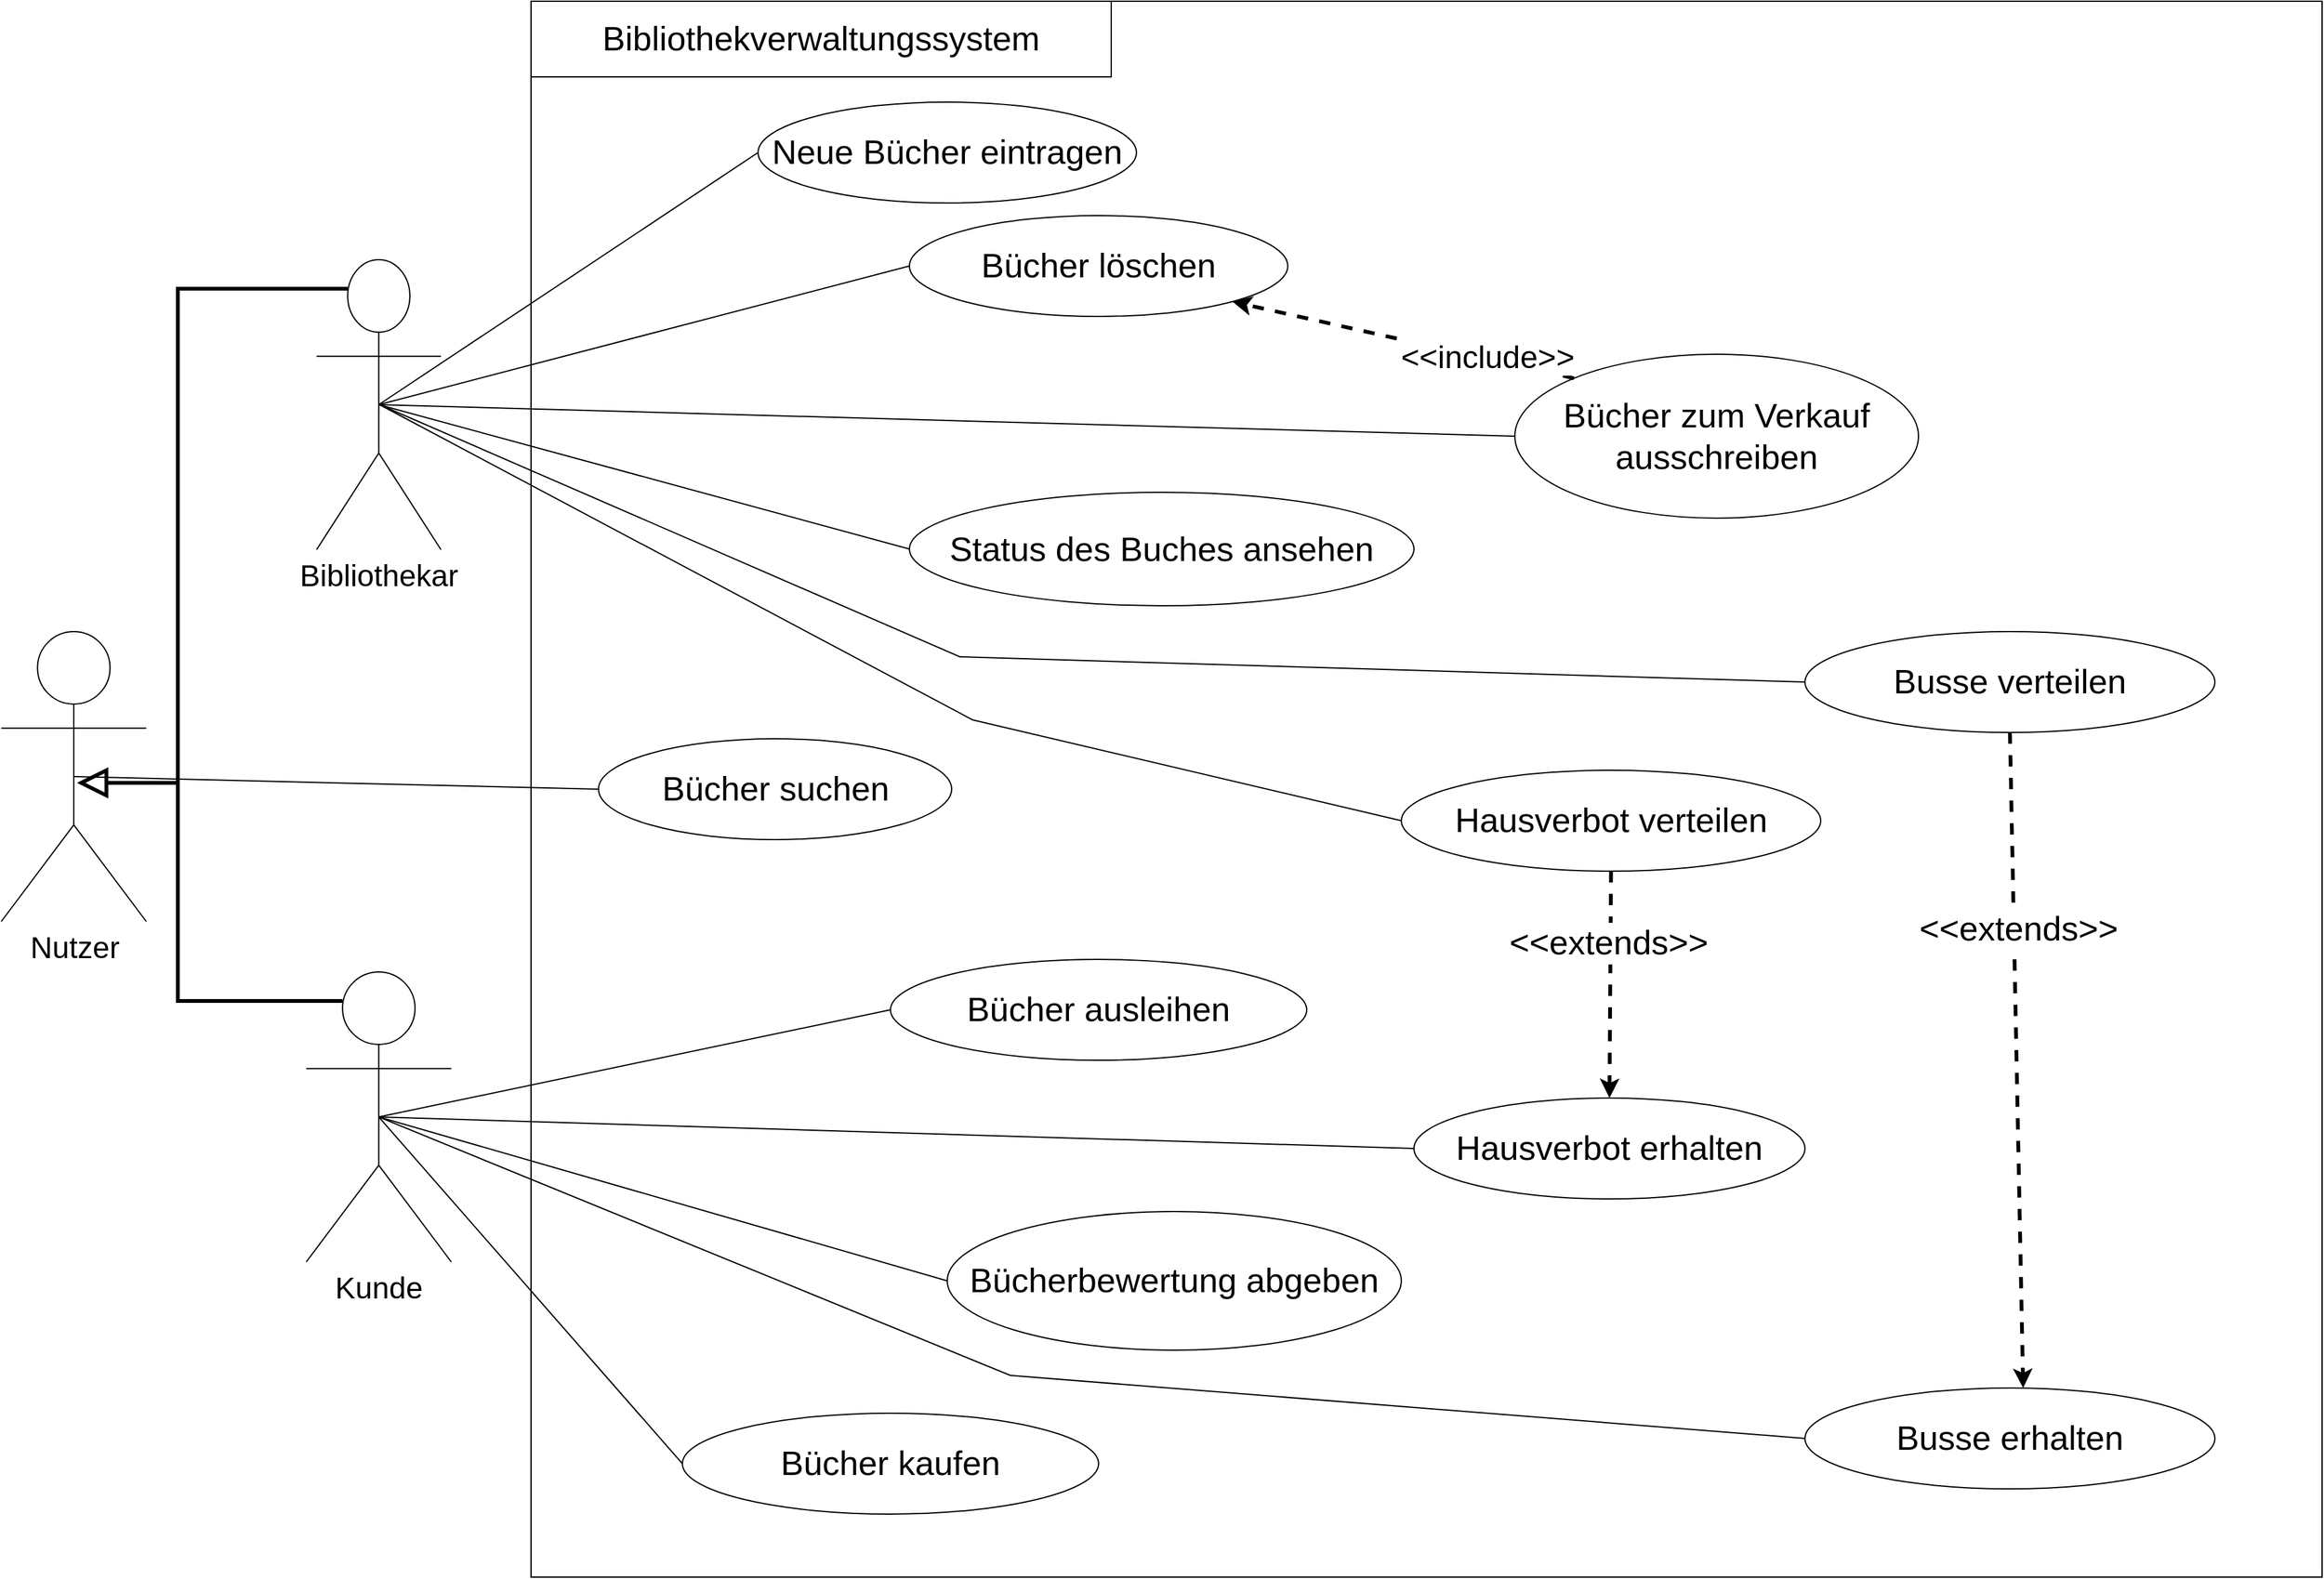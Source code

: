 <mxfile version="17.4.0" type="device"><diagram name="Page-1" id="b5b7bab2-c9e2-2cf4-8b2a-24fd1a2a6d21"><mxGraphModel dx="4280" dy="1770" grid="1" gridSize="10" guides="1" tooltips="1" connect="1" arrows="1" fold="1" page="1" pageScale="1" pageWidth="827" pageHeight="1169" background="none" math="0" shadow="0"><root><mxCell id="0"/><mxCell id="1" parent="0"/><mxCell id="lIo1QymgEqnqLuGFxdje-1" value="" style="rounded=0;whiteSpace=wrap;html=1;" parent="1" vertex="1"><mxGeometry x="360" y="150" width="1420" height="1250" as="geometry"/></mxCell><mxCell id="lIo1QymgEqnqLuGFxdje-2" value="&lt;font style=&quot;font-size: 24px&quot;&gt;Bibliothekar&lt;/font&gt;" style="shape=umlActor;verticalLabelPosition=bottom;verticalAlign=top;html=1;outlineConnect=0;aspect=fixed;" parent="1" vertex="1"><mxGeometry x="190" y="355" width="98.6" height="230" as="geometry"/></mxCell><mxCell id="lIo1QymgEqnqLuGFxdje-3" value="&lt;font style=&quot;font-size: 24px&quot;&gt;Kunde&lt;/font&gt;" style="shape=umlActor;verticalLabelPosition=bottom;verticalAlign=top;html=1;outlineConnect=0;fontSize=20;aspect=fixed;" parent="1" vertex="1"><mxGeometry x="181.8" y="920" width="115" height="230" as="geometry"/></mxCell><mxCell id="lIo1QymgEqnqLuGFxdje-4" value="&lt;font style=&quot;font-size: 27px&quot;&gt;Bibliothekverwaltungssystem&lt;/font&gt;" style="rounded=0;whiteSpace=wrap;html=1;fontSize=24;" parent="1" vertex="1"><mxGeometry x="360" y="150" width="460" height="60" as="geometry"/></mxCell><mxCell id="lIo1QymgEqnqLuGFxdje-6" value="Bücher suchen" style="ellipse;whiteSpace=wrap;html=1;fontSize=27;" parent="1" vertex="1"><mxGeometry x="413.5" y="735" width="280" height="80" as="geometry"/></mxCell><mxCell id="lIo1QymgEqnqLuGFxdje-8" value="Status des Buches ansehen" style="ellipse;whiteSpace=wrap;html=1;fontSize=27;" parent="1" vertex="1"><mxGeometry x="660" y="539.5" width="400" height="90" as="geometry"/></mxCell><mxCell id="lIo1QymgEqnqLuGFxdje-9" value="Neue Bücher eintragen" style="ellipse;whiteSpace=wrap;html=1;fontSize=27;" parent="1" vertex="1"><mxGeometry x="540" y="230" width="300" height="80" as="geometry"/></mxCell><mxCell id="lIo1QymgEqnqLuGFxdje-10" value="Bücher löschen" style="ellipse;whiteSpace=wrap;html=1;fontSize=27;" parent="1" vertex="1"><mxGeometry x="660" y="320" width="300" height="80" as="geometry"/></mxCell><mxCell id="lIo1QymgEqnqLuGFxdje-11" value="Bücher zum Verkauf ausschreiben" style="ellipse;whiteSpace=wrap;html=1;fontSize=27;" parent="1" vertex="1"><mxGeometry x="1140" y="430" width="320" height="130" as="geometry"/></mxCell><mxCell id="lIo1QymgEqnqLuGFxdje-12" value="Bücher ausleihen" style="ellipse;whiteSpace=wrap;html=1;fontSize=27;" parent="1" vertex="1"><mxGeometry x="645" y="910" width="330" height="80" as="geometry"/></mxCell><mxCell id="lIo1QymgEqnqLuGFxdje-13" value="Busse verteilen" style="ellipse;whiteSpace=wrap;html=1;fontSize=27;" parent="1" vertex="1"><mxGeometry x="1370" y="650" width="325" height="80" as="geometry"/></mxCell><mxCell id="lIo1QymgEqnqLuGFxdje-14" value="Bücherbewertung abgeben" style="ellipse;whiteSpace=wrap;html=1;fontSize=27;" parent="1" vertex="1"><mxGeometry x="690" y="1110" width="360" height="110" as="geometry"/></mxCell><mxCell id="lIo1QymgEqnqLuGFxdje-15" value="Hausverbot erhalten" style="ellipse;whiteSpace=wrap;html=1;fontSize=27;" parent="1" vertex="1"><mxGeometry x="1060" y="1020" width="310" height="80" as="geometry"/></mxCell><mxCell id="lIo1QymgEqnqLuGFxdje-16" value="Hausverbot verteilen" style="ellipse;whiteSpace=wrap;html=1;fontSize=27;" parent="1" vertex="1"><mxGeometry x="1050" y="760" width="332.5" height="80" as="geometry"/></mxCell><mxCell id="lIo1QymgEqnqLuGFxdje-17" value="Busse erhalten" style="ellipse;whiteSpace=wrap;html=1;fontSize=27;" parent="1" vertex="1"><mxGeometry x="1370" y="1250" width="325" height="80" as="geometry"/></mxCell><mxCell id="lIo1QymgEqnqLuGFxdje-19" value="" style="endArrow=none;html=1;rounded=0;fontSize=27;entryX=0;entryY=0.5;entryDx=0;entryDy=0;exitX=0.5;exitY=0.5;exitDx=0;exitDy=0;exitPerimeter=0;" parent="1" source="lIo1QymgEqnqLuGFxdje-2" target="lIo1QymgEqnqLuGFxdje-9" edge="1"><mxGeometry width="50" height="50" relative="1" as="geometry"><mxPoint x="360" y="810" as="sourcePoint"/><mxPoint x="410" y="760" as="targetPoint"/></mxGeometry></mxCell><mxCell id="lIo1QymgEqnqLuGFxdje-20" value="" style="endArrow=none;html=1;rounded=0;fontSize=27;entryX=0;entryY=0.5;entryDx=0;entryDy=0;exitX=0.5;exitY=0.5;exitDx=0;exitDy=0;exitPerimeter=0;" parent="1" source="lIo1QymgEqnqLuGFxdje-2" target="lIo1QymgEqnqLuGFxdje-10" edge="1"><mxGeometry width="50" height="50" relative="1" as="geometry"><mxPoint x="360" y="810" as="sourcePoint"/><mxPoint x="410" y="760" as="targetPoint"/></mxGeometry></mxCell><mxCell id="lIo1QymgEqnqLuGFxdje-21" value="" style="endArrow=none;html=1;rounded=0;fontSize=27;entryX=0;entryY=0.5;entryDx=0;entryDy=0;exitX=0.5;exitY=0.5;exitDx=0;exitDy=0;exitPerimeter=0;" parent="1" source="lIo1QymgEqnqLuGFxdje-2" target="lIo1QymgEqnqLuGFxdje-8" edge="1"><mxGeometry width="50" height="50" relative="1" as="geometry"><mxPoint x="360" y="810" as="sourcePoint"/><mxPoint x="410" y="760" as="targetPoint"/></mxGeometry></mxCell><mxCell id="lIo1QymgEqnqLuGFxdje-22" value="" style="endArrow=none;html=1;rounded=0;fontSize=27;entryX=0;entryY=0.5;entryDx=0;entryDy=0;exitX=0.5;exitY=0.5;exitDx=0;exitDy=0;exitPerimeter=0;" parent="1" source="lIo1QymgEqnqLuGFxdje-2" target="lIo1QymgEqnqLuGFxdje-11" edge="1"><mxGeometry width="50" height="50" relative="1" as="geometry"><mxPoint x="750" y="810" as="sourcePoint"/><mxPoint x="800" y="760" as="targetPoint"/></mxGeometry></mxCell><mxCell id="lIo1QymgEqnqLuGFxdje-24" value="" style="endArrow=none;html=1;rounded=0;fontSize=27;entryX=0;entryY=0.5;entryDx=0;entryDy=0;exitX=0.5;exitY=0.5;exitDx=0;exitDy=0;exitPerimeter=0;" parent="1" source="lIo1QymgEqnqLuGFxdje-3" target="lIo1QymgEqnqLuGFxdje-12" edge="1"><mxGeometry width="50" height="50" relative="1" as="geometry"><mxPoint x="760" y="1010" as="sourcePoint"/><mxPoint x="810" y="960" as="targetPoint"/></mxGeometry></mxCell><mxCell id="lIo1QymgEqnqLuGFxdje-25" value="" style="endArrow=none;html=1;rounded=0;fontSize=27;exitX=0.5;exitY=0.5;exitDx=0;exitDy=0;exitPerimeter=0;entryX=0;entryY=0.5;entryDx=0;entryDy=0;" parent="1" source="lIo1QymgEqnqLuGFxdje-3" target="lIo1QymgEqnqLuGFxdje-14" edge="1"><mxGeometry width="50" height="50" relative="1" as="geometry"><mxPoint x="760" y="1010" as="sourcePoint"/><mxPoint x="810" y="960" as="targetPoint"/></mxGeometry></mxCell><mxCell id="lIo1QymgEqnqLuGFxdje-27" value="" style="endArrow=none;html=1;rounded=0;fontSize=27;entryX=0;entryY=0.5;entryDx=0;entryDy=0;" parent="1" target="lIo1QymgEqnqLuGFxdje-13" edge="1"><mxGeometry width="50" height="50" relative="1" as="geometry"><mxPoint x="240" y="470" as="sourcePoint"/><mxPoint x="1200" y="690" as="targetPoint"/><Array as="points"><mxPoint x="700" y="670"/></Array></mxGeometry></mxCell><mxCell id="lIo1QymgEqnqLuGFxdje-28" value="" style="endArrow=none;html=1;rounded=0;fontSize=27;entryX=0;entryY=0.5;entryDx=0;entryDy=0;" parent="1" target="lIo1QymgEqnqLuGFxdje-16" edge="1"><mxGeometry width="50" height="50" relative="1" as="geometry"><mxPoint x="240" y="470" as="sourcePoint"/><mxPoint x="1110" y="860" as="targetPoint"/><Array as="points"><mxPoint x="710" y="720"/></Array></mxGeometry></mxCell><mxCell id="lIo1QymgEqnqLuGFxdje-30" value="" style="endArrow=classic;html=1;rounded=0;fontSize=27;exitX=0.5;exitY=1;exitDx=0;exitDy=0;entryX=0.5;entryY=0;entryDx=0;entryDy=0;dashed=1;strokeWidth=3;" parent="1" source="lIo1QymgEqnqLuGFxdje-16" target="lIo1QymgEqnqLuGFxdje-15" edge="1"><mxGeometry width="50" height="50" relative="1" as="geometry"><mxPoint x="1060" y="910" as="sourcePoint"/><mxPoint x="1110" y="860" as="targetPoint"/></mxGeometry></mxCell><mxCell id="lIo1QymgEqnqLuGFxdje-33" value="&amp;lt;&amp;lt;extends&amp;gt;&amp;gt;" style="edgeLabel;html=1;align=center;verticalAlign=middle;resizable=0;points=[];fontSize=27;" parent="lIo1QymgEqnqLuGFxdje-30" vertex="1" connectable="0"><mxGeometry x="-0.379" y="-2" relative="1" as="geometry"><mxPoint y="1" as="offset"/></mxGeometry></mxCell><mxCell id="lIo1QymgEqnqLuGFxdje-31" value="" style="endArrow=classic;html=1;rounded=0;fontSize=27;exitX=0.5;exitY=1;exitDx=0;exitDy=0;dashed=1;strokeWidth=3;" parent="1" source="lIo1QymgEqnqLuGFxdje-13" edge="1"><mxGeometry width="50" height="50" relative="1" as="geometry"><mxPoint x="1226.25" y="850" as="sourcePoint"/><mxPoint x="1543" y="1250" as="targetPoint"/><Array as="points"/></mxGeometry></mxCell><mxCell id="lIo1QymgEqnqLuGFxdje-32" value="&amp;lt;&amp;lt;extends&amp;gt;&amp;gt;" style="edgeLabel;html=1;align=center;verticalAlign=middle;resizable=0;points=[];fontSize=27;" parent="lIo1QymgEqnqLuGFxdje-31" vertex="1" connectable="0"><mxGeometry x="-0.4" y="3" relative="1" as="geometry"><mxPoint as="offset"/></mxGeometry></mxCell><mxCell id="lIo1QymgEqnqLuGFxdje-34" value="" style="endArrow=none;html=1;rounded=0;fontSize=27;strokeWidth=3;exitX=0.5;exitY=0.5;exitDx=0;exitDy=0;exitPerimeter=0;entryX=0.5;entryY=1;entryDx=0;entryDy=0;strokeColor=none;" parent="1" source="lIo1QymgEqnqLuGFxdje-3" target="lIo1QymgEqnqLuGFxdje-15" edge="1"><mxGeometry width="50" height="50" relative="1" as="geometry"><mxPoint x="1060" y="1070" as="sourcePoint"/><mxPoint x="1110" y="1020" as="targetPoint"/></mxGeometry></mxCell><mxCell id="lIo1QymgEqnqLuGFxdje-35" value="" style="endArrow=none;html=1;rounded=0;fontSize=27;strokeWidth=1;exitX=0.5;exitY=0.5;exitDx=0;exitDy=0;exitPerimeter=0;entryX=0;entryY=0.5;entryDx=0;entryDy=0;" parent="1" source="lIo1QymgEqnqLuGFxdje-3" target="lIo1QymgEqnqLuGFxdje-15" edge="1"><mxGeometry width="50" height="50" relative="1" as="geometry"><mxPoint x="1060" y="1070" as="sourcePoint"/><mxPoint x="1110" y="1020" as="targetPoint"/></mxGeometry></mxCell><mxCell id="lIo1QymgEqnqLuGFxdje-36" value="" style="endArrow=none;html=1;rounded=0;fontSize=27;strokeWidth=1;exitX=0.5;exitY=0.5;exitDx=0;exitDy=0;exitPerimeter=0;entryX=0;entryY=0.5;entryDx=0;entryDy=0;" parent="1" source="lIo1QymgEqnqLuGFxdje-3" target="lIo1QymgEqnqLuGFxdje-17" edge="1"><mxGeometry width="50" height="50" relative="1" as="geometry"><mxPoint x="1060" y="1070" as="sourcePoint"/><mxPoint x="1110" y="1020" as="targetPoint"/><Array as="points"><mxPoint x="740" y="1240"/></Array></mxGeometry></mxCell><mxCell id="lIo1QymgEqnqLuGFxdje-38" value="&lt;span style=&quot;font-size: 24px&quot;&gt;Nutzer&lt;/span&gt;" style="shape=umlActor;verticalLabelPosition=bottom;verticalAlign=top;html=1;outlineConnect=0;fontSize=20;aspect=fixed;" parent="1" vertex="1"><mxGeometry x="-60" y="650" width="115" height="230" as="geometry"/></mxCell><mxCell id="lIo1QymgEqnqLuGFxdje-40" value="" style="endArrow=none;html=1;rounded=0;fontSize=27;strokeWidth=3;endFill=0;entryX=0.25;entryY=0.1;entryDx=0;entryDy=0;entryPerimeter=0;endSize=17;startArrow=block;startFill=0;startSize=17;" parent="1" target="lIo1QymgEqnqLuGFxdje-2" edge="1"><mxGeometry width="50" height="50" relative="1" as="geometry"><mxPoint y="770" as="sourcePoint"/><mxPoint x="990" y="760" as="targetPoint"/><Array as="points"><mxPoint x="80" y="770"/><mxPoint x="80" y="378"/></Array></mxGeometry></mxCell><mxCell id="lIo1QymgEqnqLuGFxdje-41" value="" style="endArrow=none;html=1;rounded=0;fontSize=27;strokeWidth=3;endFill=0;entryX=0.25;entryY=0.1;entryDx=0;entryDy=0;entryPerimeter=0;endSize=17;" parent="1" target="lIo1QymgEqnqLuGFxdje-3" edge="1"><mxGeometry width="50" height="50" relative="1" as="geometry"><mxPoint x="30" y="770" as="sourcePoint"/><mxPoint x="224.65" y="388" as="targetPoint"/><Array as="points"><mxPoint x="80" y="770"/><mxPoint x="80" y="943"/></Array></mxGeometry></mxCell><mxCell id="lIo1QymgEqnqLuGFxdje-43" value="" style="endArrow=none;html=1;rounded=0;fontSize=27;endSize=17;strokeWidth=1;entryX=0;entryY=0.5;entryDx=0;entryDy=0;exitX=0.5;exitY=0.5;exitDx=0;exitDy=0;exitPerimeter=0;" parent="1" source="lIo1QymgEqnqLuGFxdje-38" target="lIo1QymgEqnqLuGFxdje-6" edge="1"><mxGeometry width="50" height="50" relative="1" as="geometry"><mxPoint x="810" y="700" as="sourcePoint"/><mxPoint x="860" y="650" as="targetPoint"/></mxGeometry></mxCell><mxCell id="VNyJTx7yK2fvinDRIotY-1" value="" style="endArrow=classic;html=1;rounded=0;exitX=0;exitY=0;exitDx=0;exitDy=0;entryX=1;entryY=1;entryDx=0;entryDy=0;dashed=1;strokeWidth=3;" parent="1" source="lIo1QymgEqnqLuGFxdje-11" target="lIo1QymgEqnqLuGFxdje-10" edge="1"><mxGeometry width="50" height="50" relative="1" as="geometry"><mxPoint x="860" y="430" as="sourcePoint"/><mxPoint x="910" y="380" as="targetPoint"/></mxGeometry></mxCell><mxCell id="VNyJTx7yK2fvinDRIotY-2" value="&lt;font style=&quot;font-size: 25px;&quot;&gt;&amp;lt;&amp;lt;include&amp;gt;&amp;gt;&lt;/font&gt;" style="edgeLabel;html=1;align=center;verticalAlign=middle;resizable=0;points=[];fontSize=25;" parent="VNyJTx7yK2fvinDRIotY-1" vertex="1" connectable="0"><mxGeometry x="-0.496" y="-3" relative="1" as="geometry"><mxPoint x="-1" as="offset"/></mxGeometry></mxCell><mxCell id="qYbX8N4j8iTY2u7Sp9u4-1" value="Bücher kaufen" style="ellipse;whiteSpace=wrap;html=1;fontSize=27;" vertex="1" parent="1"><mxGeometry x="480" y="1270" width="330" height="80" as="geometry"/></mxCell><mxCell id="qYbX8N4j8iTY2u7Sp9u4-3" value="" style="endArrow=none;html=1;rounded=0;exitX=0;exitY=0.5;exitDx=0;exitDy=0;entryX=0.5;entryY=0.5;entryDx=0;entryDy=0;entryPerimeter=0;" edge="1" parent="1" source="qYbX8N4j8iTY2u7Sp9u4-1" target="lIo1QymgEqnqLuGFxdje-3"><mxGeometry width="50" height="50" relative="1" as="geometry"><mxPoint x="900" y="780" as="sourcePoint"/><mxPoint x="950" y="730" as="targetPoint"/></mxGeometry></mxCell></root></mxGraphModel></diagram></mxfile>
